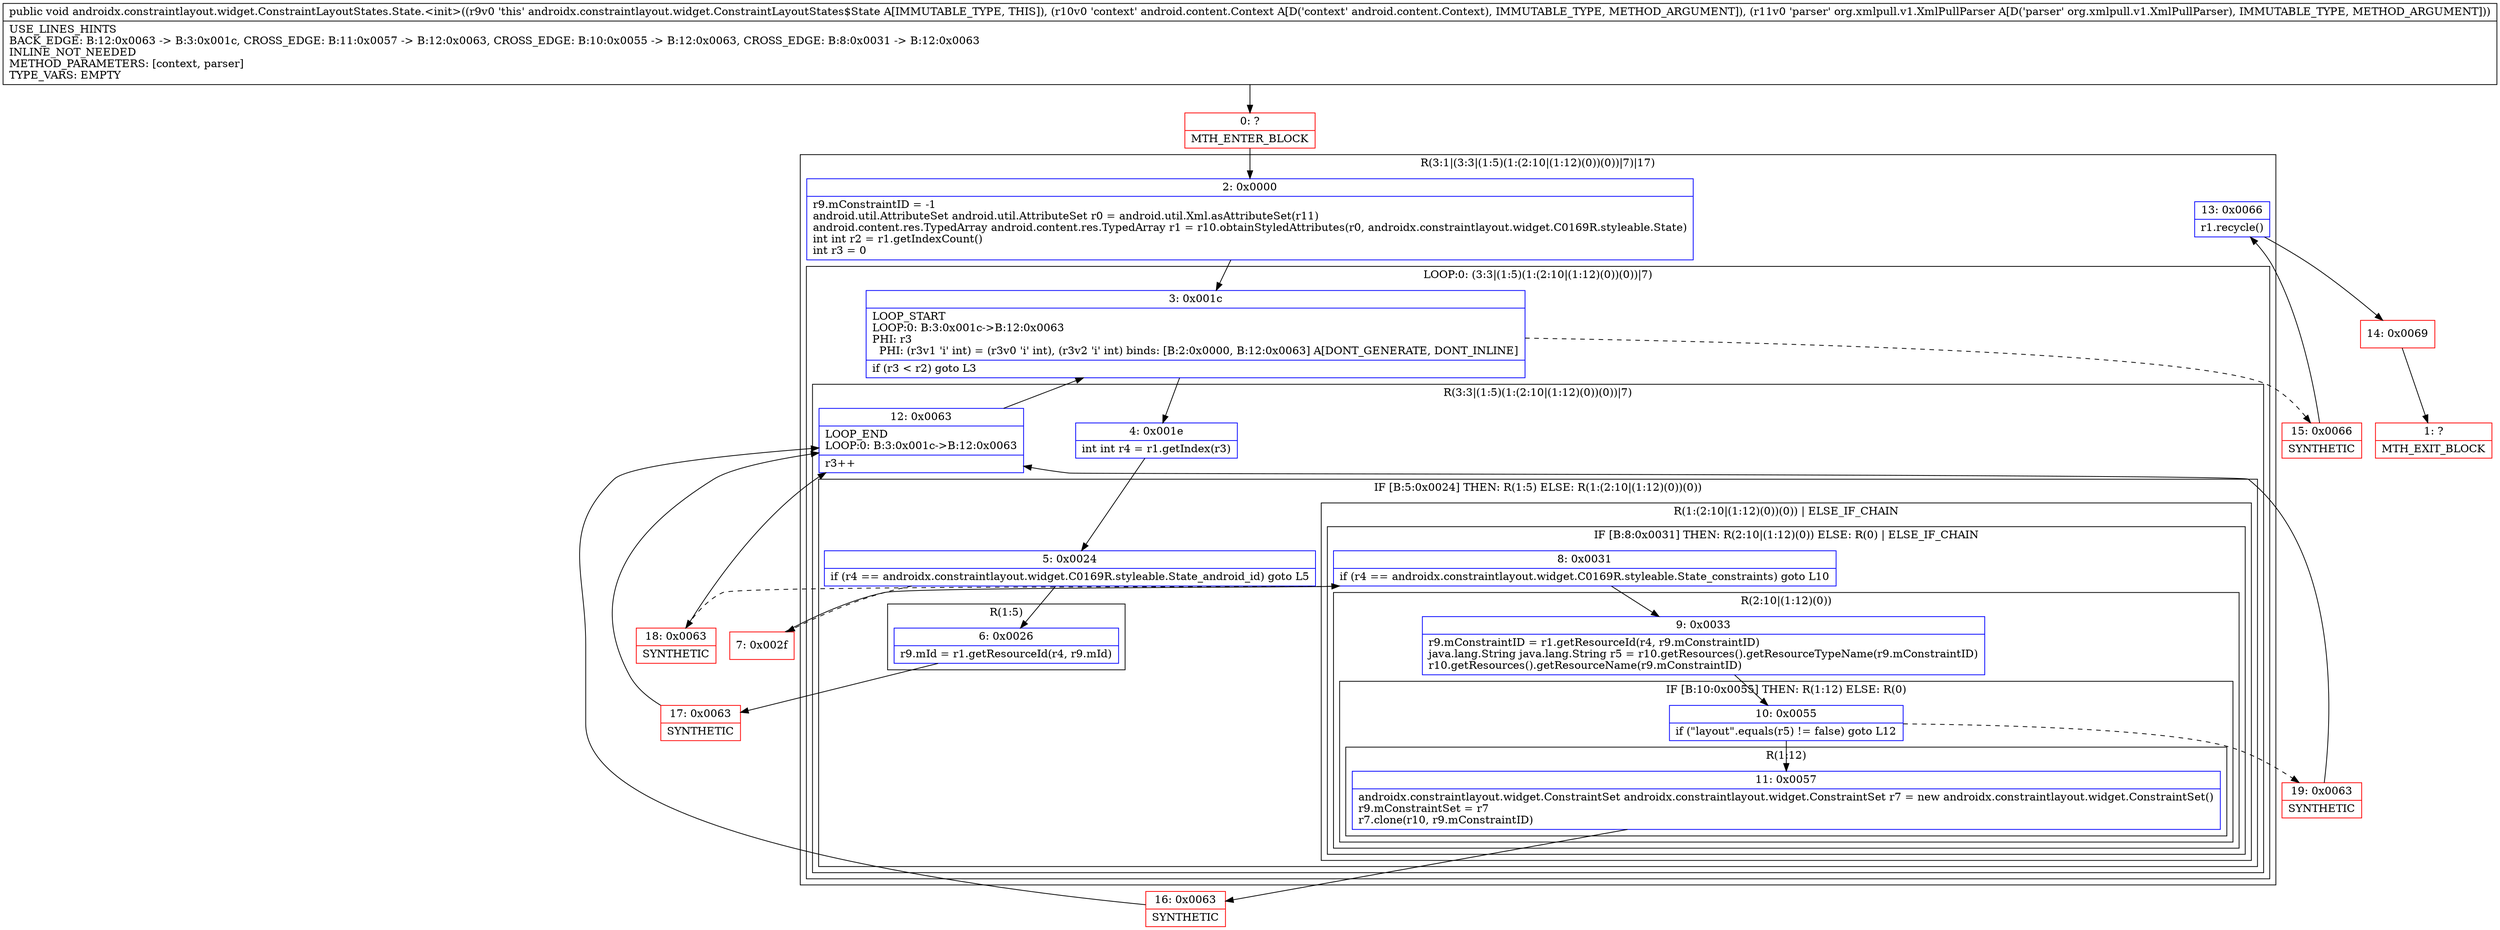 digraph "CFG forandroidx.constraintlayout.widget.ConstraintLayoutStates.State.\<init\>(Landroid\/content\/Context;Lorg\/xmlpull\/v1\/XmlPullParser;)V" {
subgraph cluster_Region_89188935 {
label = "R(3:1|(3:3|(1:5)(1:(2:10|(1:12)(0))(0))|7)|17)";
node [shape=record,color=blue];
Node_2 [shape=record,label="{2\:\ 0x0000|r9.mConstraintID = \-1\landroid.util.AttributeSet android.util.AttributeSet r0 = android.util.Xml.asAttributeSet(r11)\landroid.content.res.TypedArray android.content.res.TypedArray r1 = r10.obtainStyledAttributes(r0, androidx.constraintlayout.widget.C0169R.styleable.State)\lint int r2 = r1.getIndexCount()\lint r3 = 0\l}"];
subgraph cluster_LoopRegion_741325211 {
label = "LOOP:0: (3:3|(1:5)(1:(2:10|(1:12)(0))(0))|7)";
node [shape=record,color=blue];
Node_3 [shape=record,label="{3\:\ 0x001c|LOOP_START\lLOOP:0: B:3:0x001c\-\>B:12:0x0063\lPHI: r3 \l  PHI: (r3v1 'i' int) = (r3v0 'i' int), (r3v2 'i' int) binds: [B:2:0x0000, B:12:0x0063] A[DONT_GENERATE, DONT_INLINE]\l|if (r3 \< r2) goto L3\l}"];
subgraph cluster_Region_428902313 {
label = "R(3:3|(1:5)(1:(2:10|(1:12)(0))(0))|7)";
node [shape=record,color=blue];
Node_4 [shape=record,label="{4\:\ 0x001e|int int r4 = r1.getIndex(r3)\l}"];
subgraph cluster_IfRegion_832560760 {
label = "IF [B:5:0x0024] THEN: R(1:5) ELSE: R(1:(2:10|(1:12)(0))(0))";
node [shape=record,color=blue];
Node_5 [shape=record,label="{5\:\ 0x0024|if (r4 == androidx.constraintlayout.widget.C0169R.styleable.State_android_id) goto L5\l}"];
subgraph cluster_Region_743044670 {
label = "R(1:5)";
node [shape=record,color=blue];
Node_6 [shape=record,label="{6\:\ 0x0026|r9.mId = r1.getResourceId(r4, r9.mId)\l}"];
}
subgraph cluster_Region_1185403998 {
label = "R(1:(2:10|(1:12)(0))(0)) | ELSE_IF_CHAIN\l";
node [shape=record,color=blue];
subgraph cluster_IfRegion_1376003699 {
label = "IF [B:8:0x0031] THEN: R(2:10|(1:12)(0)) ELSE: R(0) | ELSE_IF_CHAIN\l";
node [shape=record,color=blue];
Node_8 [shape=record,label="{8\:\ 0x0031|if (r4 == androidx.constraintlayout.widget.C0169R.styleable.State_constraints) goto L10\l}"];
subgraph cluster_Region_783252699 {
label = "R(2:10|(1:12)(0))";
node [shape=record,color=blue];
Node_9 [shape=record,label="{9\:\ 0x0033|r9.mConstraintID = r1.getResourceId(r4, r9.mConstraintID)\ljava.lang.String java.lang.String r5 = r10.getResources().getResourceTypeName(r9.mConstraintID)\lr10.getResources().getResourceName(r9.mConstraintID)\l}"];
subgraph cluster_IfRegion_127451468 {
label = "IF [B:10:0x0055] THEN: R(1:12) ELSE: R(0)";
node [shape=record,color=blue];
Node_10 [shape=record,label="{10\:\ 0x0055|if (\"layout\".equals(r5) != false) goto L12\l}"];
subgraph cluster_Region_1445614405 {
label = "R(1:12)";
node [shape=record,color=blue];
Node_11 [shape=record,label="{11\:\ 0x0057|androidx.constraintlayout.widget.ConstraintSet androidx.constraintlayout.widget.ConstraintSet r7 = new androidx.constraintlayout.widget.ConstraintSet()\lr9.mConstraintSet = r7\lr7.clone(r10, r9.mConstraintID)\l}"];
}
subgraph cluster_Region_950950622 {
label = "R(0)";
node [shape=record,color=blue];
}
}
}
subgraph cluster_Region_280893922 {
label = "R(0)";
node [shape=record,color=blue];
}
}
}
}
Node_12 [shape=record,label="{12\:\ 0x0063|LOOP_END\lLOOP:0: B:3:0x001c\-\>B:12:0x0063\l|r3++\l}"];
}
}
Node_13 [shape=record,label="{13\:\ 0x0066|r1.recycle()\l}"];
}
Node_0 [shape=record,color=red,label="{0\:\ ?|MTH_ENTER_BLOCK\l}"];
Node_17 [shape=record,color=red,label="{17\:\ 0x0063|SYNTHETIC\l}"];
Node_7 [shape=record,color=red,label="{7\:\ 0x002f}"];
Node_16 [shape=record,color=red,label="{16\:\ 0x0063|SYNTHETIC\l}"];
Node_19 [shape=record,color=red,label="{19\:\ 0x0063|SYNTHETIC\l}"];
Node_18 [shape=record,color=red,label="{18\:\ 0x0063|SYNTHETIC\l}"];
Node_15 [shape=record,color=red,label="{15\:\ 0x0066|SYNTHETIC\l}"];
Node_14 [shape=record,color=red,label="{14\:\ 0x0069}"];
Node_1 [shape=record,color=red,label="{1\:\ ?|MTH_EXIT_BLOCK\l}"];
MethodNode[shape=record,label="{public void androidx.constraintlayout.widget.ConstraintLayoutStates.State.\<init\>((r9v0 'this' androidx.constraintlayout.widget.ConstraintLayoutStates$State A[IMMUTABLE_TYPE, THIS]), (r10v0 'context' android.content.Context A[D('context' android.content.Context), IMMUTABLE_TYPE, METHOD_ARGUMENT]), (r11v0 'parser' org.xmlpull.v1.XmlPullParser A[D('parser' org.xmlpull.v1.XmlPullParser), IMMUTABLE_TYPE, METHOD_ARGUMENT]))  | USE_LINES_HINTS\lBACK_EDGE: B:12:0x0063 \-\> B:3:0x001c, CROSS_EDGE: B:11:0x0057 \-\> B:12:0x0063, CROSS_EDGE: B:10:0x0055 \-\> B:12:0x0063, CROSS_EDGE: B:8:0x0031 \-\> B:12:0x0063\lINLINE_NOT_NEEDED\lMETHOD_PARAMETERS: [context, parser]\lTYPE_VARS: EMPTY\l}"];
MethodNode -> Node_0;Node_2 -> Node_3;
Node_3 -> Node_4;
Node_3 -> Node_15[style=dashed];
Node_4 -> Node_5;
Node_5 -> Node_6;
Node_5 -> Node_7[style=dashed];
Node_6 -> Node_17;
Node_8 -> Node_9;
Node_8 -> Node_18[style=dashed];
Node_9 -> Node_10;
Node_10 -> Node_11;
Node_10 -> Node_19[style=dashed];
Node_11 -> Node_16;
Node_12 -> Node_3;
Node_13 -> Node_14;
Node_0 -> Node_2;
Node_17 -> Node_12;
Node_7 -> Node_8;
Node_16 -> Node_12;
Node_19 -> Node_12;
Node_18 -> Node_12;
Node_15 -> Node_13;
Node_14 -> Node_1;
}

